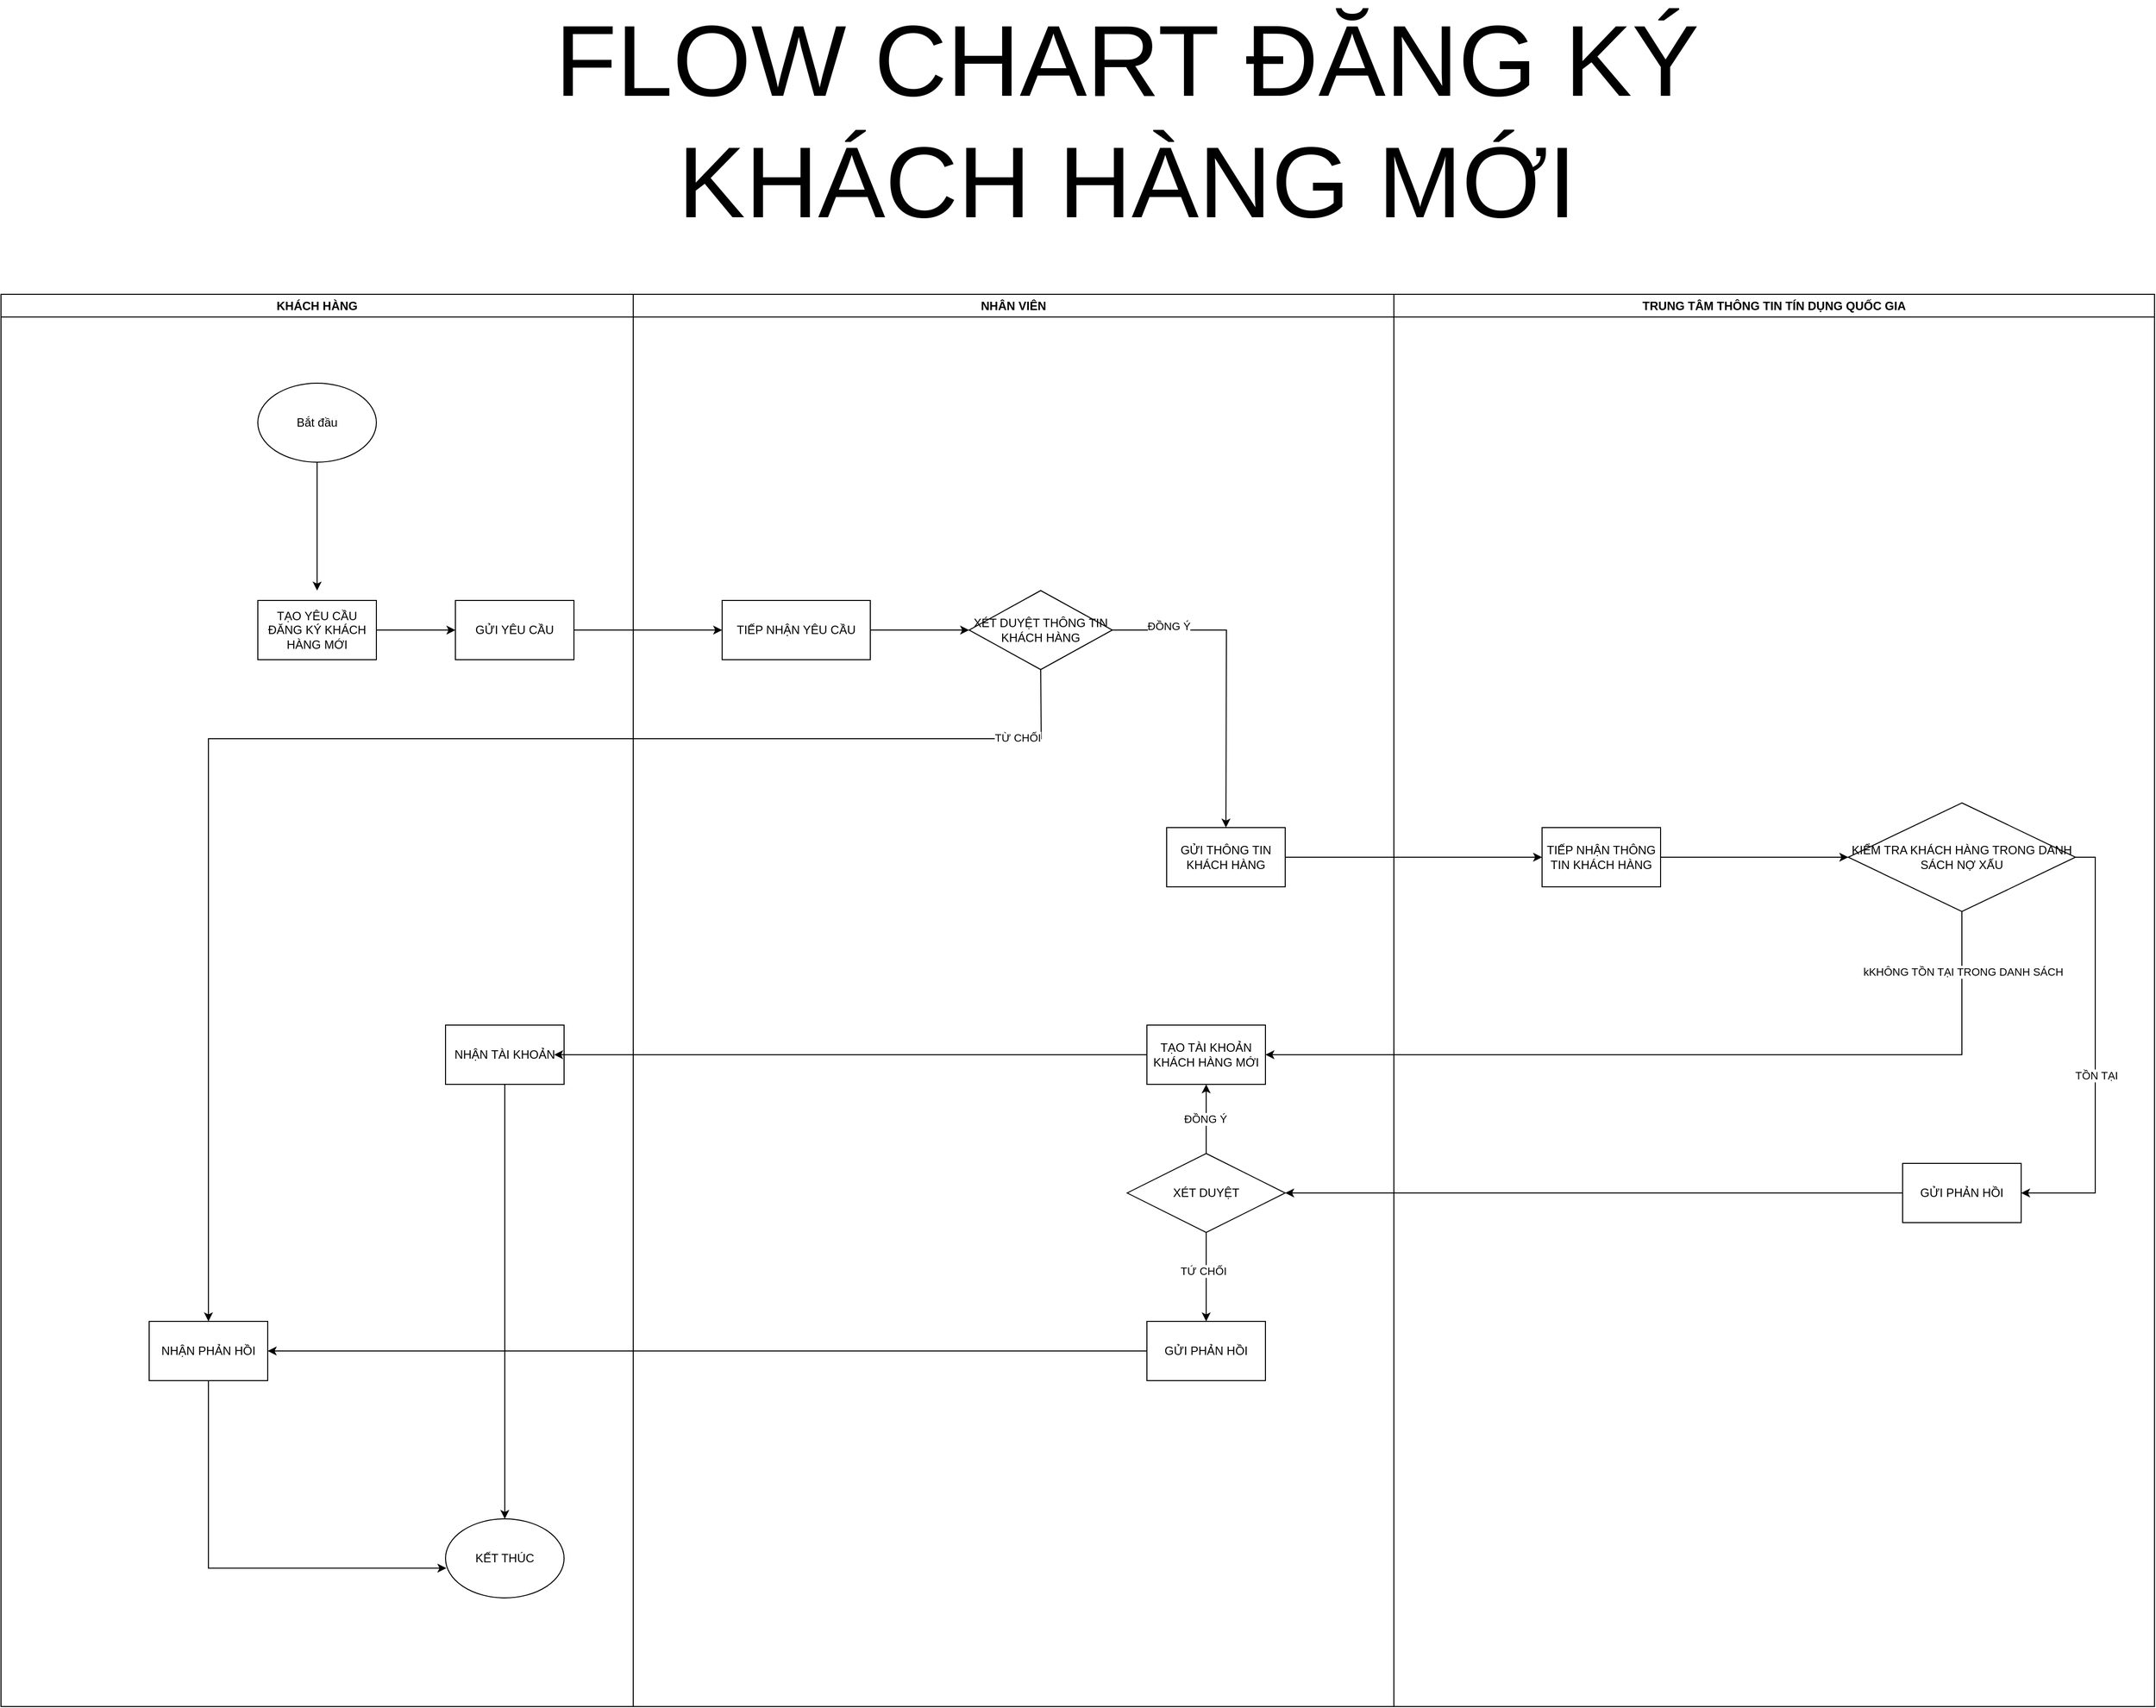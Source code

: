 <mxfile version="22.0.2" type="device">
  <diagram id="C5RBs43oDa-KdzZeNtuy" name="Page-1">
    <mxGraphModel dx="1750" dy="1113" grid="1" gridSize="10" guides="1" tooltips="1" connect="1" arrows="1" fold="1" page="1" pageScale="1" pageWidth="827" pageHeight="1169" math="0" shadow="0">
      <root>
        <mxCell id="WIyWlLk6GJQsqaUBKTNV-0" />
        <mxCell id="WIyWlLk6GJQsqaUBKTNV-1" parent="WIyWlLk6GJQsqaUBKTNV-0" />
        <mxCell id="-sonGRBmBIaMiHSEbso8-0" value="KHÁCH HÀNG" style="swimlane;whiteSpace=wrap;html=1;" vertex="1" parent="WIyWlLk6GJQsqaUBKTNV-1">
          <mxGeometry x="740" y="310" width="640" height="1430" as="geometry">
            <mxRectangle x="740" y="310" width="120" height="30" as="alternateBounds" />
          </mxGeometry>
        </mxCell>
        <mxCell id="-sonGRBmBIaMiHSEbso8-1" value="Bắt đầu" style="ellipse;whiteSpace=wrap;html=1;" vertex="1" parent="-sonGRBmBIaMiHSEbso8-0">
          <mxGeometry x="260" y="90" width="120" height="80" as="geometry" />
        </mxCell>
        <mxCell id="-sonGRBmBIaMiHSEbso8-2" value="" style="endArrow=classic;html=1;rounded=0;exitX=0.5;exitY=1;exitDx=0;exitDy=0;" edge="1" parent="-sonGRBmBIaMiHSEbso8-0" source="-sonGRBmBIaMiHSEbso8-1">
          <mxGeometry width="50" height="50" relative="1" as="geometry">
            <mxPoint x="340" y="360" as="sourcePoint" />
            <mxPoint x="320" y="300" as="targetPoint" />
          </mxGeometry>
        </mxCell>
        <mxCell id="-sonGRBmBIaMiHSEbso8-3" value="TẠO YÊU CẦU ĐĂNG KÝ KHÁCH HÀNG MỚI" style="rounded=0;whiteSpace=wrap;html=1;" vertex="1" parent="-sonGRBmBIaMiHSEbso8-0">
          <mxGeometry x="260" y="310" width="120" height="60" as="geometry" />
        </mxCell>
        <mxCell id="-sonGRBmBIaMiHSEbso8-83" style="edgeStyle=orthogonalEdgeStyle;rounded=0;orthogonalLoop=1;jettySize=auto;html=1;exitX=0.5;exitY=1;exitDx=0;exitDy=0;entryX=0.5;entryY=0;entryDx=0;entryDy=0;" edge="1" parent="-sonGRBmBIaMiHSEbso8-0" source="-sonGRBmBIaMiHSEbso8-50" target="-sonGRBmBIaMiHSEbso8-80">
          <mxGeometry relative="1" as="geometry" />
        </mxCell>
        <mxCell id="-sonGRBmBIaMiHSEbso8-50" value="NHẬN TÀI KHOẢN" style="rounded=0;whiteSpace=wrap;html=1;" vertex="1" parent="-sonGRBmBIaMiHSEbso8-0">
          <mxGeometry x="450" y="740" width="120" height="60" as="geometry" />
        </mxCell>
        <mxCell id="-sonGRBmBIaMiHSEbso8-81" style="edgeStyle=orthogonalEdgeStyle;rounded=0;orthogonalLoop=1;jettySize=auto;html=1;exitX=0.5;exitY=1;exitDx=0;exitDy=0;entryX=0.007;entryY=0.624;entryDx=0;entryDy=0;entryPerimeter=0;" edge="1" parent="-sonGRBmBIaMiHSEbso8-0" source="-sonGRBmBIaMiHSEbso8-77" target="-sonGRBmBIaMiHSEbso8-80">
          <mxGeometry relative="1" as="geometry" />
        </mxCell>
        <mxCell id="-sonGRBmBIaMiHSEbso8-77" value="NHẬN PHẢN HỒI" style="rounded=0;whiteSpace=wrap;html=1;" vertex="1" parent="-sonGRBmBIaMiHSEbso8-0">
          <mxGeometry x="150" y="1040" width="120" height="60" as="geometry" />
        </mxCell>
        <mxCell id="-sonGRBmBIaMiHSEbso8-80" value="KẾT THÚC" style="ellipse;whiteSpace=wrap;html=1;" vertex="1" parent="-sonGRBmBIaMiHSEbso8-0">
          <mxGeometry x="450" y="1240" width="120" height="80" as="geometry" />
        </mxCell>
        <mxCell id="-sonGRBmBIaMiHSEbso8-6" value="NHÂN VIÊN" style="swimlane;whiteSpace=wrap;html=1;" vertex="1" parent="WIyWlLk6GJQsqaUBKTNV-1">
          <mxGeometry x="1380" y="310" width="770" height="1430" as="geometry">
            <mxRectangle x="740" y="310" width="120" height="30" as="alternateBounds" />
          </mxGeometry>
        </mxCell>
        <mxCell id="-sonGRBmBIaMiHSEbso8-7" style="edgeStyle=orthogonalEdgeStyle;rounded=0;orthogonalLoop=1;jettySize=auto;html=1;exitX=1;exitY=0.5;exitDx=0;exitDy=0;" edge="1" parent="-sonGRBmBIaMiHSEbso8-6" source="-sonGRBmBIaMiHSEbso8-9">
          <mxGeometry relative="1" as="geometry">
            <mxPoint x="600" y="540" as="targetPoint" />
          </mxGeometry>
        </mxCell>
        <mxCell id="-sonGRBmBIaMiHSEbso8-8" value="ĐỒNG Ý" style="edgeLabel;html=1;align=center;verticalAlign=middle;resizable=0;points=[];" vertex="1" connectable="0" parent="-sonGRBmBIaMiHSEbso8-7">
          <mxGeometry x="-0.634" y="4" relative="1" as="geometry">
            <mxPoint x="-1" as="offset" />
          </mxGeometry>
        </mxCell>
        <mxCell id="-sonGRBmBIaMiHSEbso8-9" value="XÉT DUYỆT THÔNG TIN KHÁCH HÀNG" style="rhombus;whiteSpace=wrap;html=1;" vertex="1" parent="-sonGRBmBIaMiHSEbso8-6">
          <mxGeometry x="340" y="300" width="145" height="80" as="geometry" />
        </mxCell>
        <mxCell id="-sonGRBmBIaMiHSEbso8-10" style="edgeStyle=orthogonalEdgeStyle;rounded=0;orthogonalLoop=1;jettySize=auto;html=1;exitX=1;exitY=0.5;exitDx=0;exitDy=0;" edge="1" parent="-sonGRBmBIaMiHSEbso8-6" source="-sonGRBmBIaMiHSEbso8-11" target="-sonGRBmBIaMiHSEbso8-9">
          <mxGeometry relative="1" as="geometry" />
        </mxCell>
        <mxCell id="-sonGRBmBIaMiHSEbso8-11" value="TIẾP NHẬN YÊU CẦU" style="rounded=0;whiteSpace=wrap;html=1;" vertex="1" parent="-sonGRBmBIaMiHSEbso8-6">
          <mxGeometry x="90" y="310" width="150" height="60" as="geometry" />
        </mxCell>
        <mxCell id="-sonGRBmBIaMiHSEbso8-48" value="TẠO TÀI KHOẢN KHÁCH HÀNG MỚI" style="rounded=0;whiteSpace=wrap;html=1;" vertex="1" parent="-sonGRBmBIaMiHSEbso8-6">
          <mxGeometry x="520" y="740" width="120" height="60" as="geometry" />
        </mxCell>
        <mxCell id="-sonGRBmBIaMiHSEbso8-49" value="" style="endArrow=classic;html=1;rounded=0;exitX=0;exitY=0.5;exitDx=0;exitDy=0;" edge="1" parent="-sonGRBmBIaMiHSEbso8-6" source="-sonGRBmBIaMiHSEbso8-48">
          <mxGeometry width="50" height="50" relative="1" as="geometry">
            <mxPoint x="390" y="820" as="sourcePoint" />
            <mxPoint x="-80" y="770" as="targetPoint" />
          </mxGeometry>
        </mxCell>
        <mxCell id="-sonGRBmBIaMiHSEbso8-60" value="GỬI THÔNG TIN KHÁCH HÀNG" style="rounded=0;whiteSpace=wrap;html=1;" vertex="1" parent="-sonGRBmBIaMiHSEbso8-6">
          <mxGeometry x="540" y="540" width="120" height="60" as="geometry" />
        </mxCell>
        <mxCell id="-sonGRBmBIaMiHSEbso8-73" style="edgeStyle=orthogonalEdgeStyle;rounded=0;orthogonalLoop=1;jettySize=auto;html=1;exitX=0.5;exitY=0;exitDx=0;exitDy=0;entryX=0.5;entryY=1;entryDx=0;entryDy=0;" edge="1" parent="-sonGRBmBIaMiHSEbso8-6" source="-sonGRBmBIaMiHSEbso8-71" target="-sonGRBmBIaMiHSEbso8-48">
          <mxGeometry relative="1" as="geometry" />
        </mxCell>
        <mxCell id="-sonGRBmBIaMiHSEbso8-74" value="ĐỒNG Ý" style="edgeLabel;html=1;align=center;verticalAlign=middle;resizable=0;points=[];" vertex="1" connectable="0" parent="-sonGRBmBIaMiHSEbso8-73">
          <mxGeometry x="0.012" y="1" relative="1" as="geometry">
            <mxPoint as="offset" />
          </mxGeometry>
        </mxCell>
        <mxCell id="-sonGRBmBIaMiHSEbso8-76" style="edgeStyle=orthogonalEdgeStyle;rounded=0;orthogonalLoop=1;jettySize=auto;html=1;exitX=0.5;exitY=1;exitDx=0;exitDy=0;entryX=0.5;entryY=0;entryDx=0;entryDy=0;" edge="1" parent="-sonGRBmBIaMiHSEbso8-6" source="-sonGRBmBIaMiHSEbso8-71" target="-sonGRBmBIaMiHSEbso8-75">
          <mxGeometry relative="1" as="geometry" />
        </mxCell>
        <mxCell id="-sonGRBmBIaMiHSEbso8-82" value="TỨ CHỐI" style="edgeLabel;html=1;align=center;verticalAlign=middle;resizable=0;points=[];" vertex="1" connectable="0" parent="-sonGRBmBIaMiHSEbso8-76">
          <mxGeometry x="-0.141" y="-3" relative="1" as="geometry">
            <mxPoint as="offset" />
          </mxGeometry>
        </mxCell>
        <mxCell id="-sonGRBmBIaMiHSEbso8-71" value="XÉT DUYỆT" style="rhombus;whiteSpace=wrap;html=1;" vertex="1" parent="-sonGRBmBIaMiHSEbso8-6">
          <mxGeometry x="500" y="870" width="160" height="80" as="geometry" />
        </mxCell>
        <mxCell id="-sonGRBmBIaMiHSEbso8-75" value="GỬI PHẢN HỒI" style="rounded=0;whiteSpace=wrap;html=1;" vertex="1" parent="-sonGRBmBIaMiHSEbso8-6">
          <mxGeometry x="520" y="1040" width="120" height="60" as="geometry" />
        </mxCell>
        <mxCell id="-sonGRBmBIaMiHSEbso8-22" value="" style="edgeStyle=orthogonalEdgeStyle;rounded=0;orthogonalLoop=1;jettySize=auto;html=1;exitX=1;exitY=0.5;exitDx=0;exitDy=0;entryX=0;entryY=0.5;entryDx=0;entryDy=0;" edge="1" parent="WIyWlLk6GJQsqaUBKTNV-1" source="-sonGRBmBIaMiHSEbso8-3" target="-sonGRBmBIaMiHSEbso8-24">
          <mxGeometry relative="1" as="geometry">
            <mxPoint x="1120" y="650" as="sourcePoint" />
            <mxPoint x="1570" y="650" as="targetPoint" />
          </mxGeometry>
        </mxCell>
        <mxCell id="-sonGRBmBIaMiHSEbso8-23" style="edgeStyle=orthogonalEdgeStyle;rounded=0;orthogonalLoop=1;jettySize=auto;html=1;exitX=1;exitY=0.5;exitDx=0;exitDy=0;" edge="1" parent="WIyWlLk6GJQsqaUBKTNV-1" source="-sonGRBmBIaMiHSEbso8-24" target="-sonGRBmBIaMiHSEbso8-11">
          <mxGeometry relative="1" as="geometry" />
        </mxCell>
        <mxCell id="-sonGRBmBIaMiHSEbso8-24" value="GỬI YÊU CẦU" style="rounded=0;whiteSpace=wrap;html=1;" vertex="1" parent="WIyWlLk6GJQsqaUBKTNV-1">
          <mxGeometry x="1200" y="620" width="120" height="60" as="geometry" />
        </mxCell>
        <mxCell id="-sonGRBmBIaMiHSEbso8-25" value="" style="endArrow=classic;html=1;rounded=0;exitX=0.5;exitY=1;exitDx=0;exitDy=0;entryX=0.5;entryY=0;entryDx=0;entryDy=0;" edge="1" parent="WIyWlLk6GJQsqaUBKTNV-1" source="-sonGRBmBIaMiHSEbso8-9" target="-sonGRBmBIaMiHSEbso8-77">
          <mxGeometry width="50" height="50" relative="1" as="geometry">
            <mxPoint x="1660" y="820" as="sourcePoint" />
            <mxPoint x="1710" y="770" as="targetPoint" />
            <Array as="points">
              <mxPoint x="1793" y="760" />
              <mxPoint x="950" y="760" />
              <mxPoint x="950" y="1140" />
            </Array>
          </mxGeometry>
        </mxCell>
        <mxCell id="-sonGRBmBIaMiHSEbso8-26" value="TỪ CHỐI" style="edgeLabel;html=1;align=center;verticalAlign=middle;resizable=0;points=[];" vertex="1" connectable="0" parent="-sonGRBmBIaMiHSEbso8-25">
          <mxGeometry x="-0.875" y="-1" relative="1" as="geometry">
            <mxPoint as="offset" />
          </mxGeometry>
        </mxCell>
        <mxCell id="-sonGRBmBIaMiHSEbso8-47" value="FLOW CHART ĐĂNG KÝ KHÁCH HÀNG MỚI" style="text;html=1;strokeColor=none;fillColor=none;align=center;verticalAlign=middle;whiteSpace=wrap;rounded=0;fontSize=102;" vertex="1" parent="WIyWlLk6GJQsqaUBKTNV-1">
          <mxGeometry x="1210" y="120" width="1340" height="30" as="geometry" />
        </mxCell>
        <mxCell id="-sonGRBmBIaMiHSEbso8-51" value="TRUNG TÂM THÔNG TIN TÍN DỤNG QUỐC GIA" style="swimlane;whiteSpace=wrap;html=1;" vertex="1" parent="WIyWlLk6GJQsqaUBKTNV-1">
          <mxGeometry x="2150" y="310" width="770" height="1430" as="geometry">
            <mxRectangle x="740" y="310" width="120" height="30" as="alternateBounds" />
          </mxGeometry>
        </mxCell>
        <mxCell id="-sonGRBmBIaMiHSEbso8-65" style="edgeStyle=orthogonalEdgeStyle;rounded=0;orthogonalLoop=1;jettySize=auto;html=1;exitX=1;exitY=0.5;exitDx=0;exitDy=0;entryX=0;entryY=0.5;entryDx=0;entryDy=0;" edge="1" parent="-sonGRBmBIaMiHSEbso8-51" source="-sonGRBmBIaMiHSEbso8-61" target="-sonGRBmBIaMiHSEbso8-64">
          <mxGeometry relative="1" as="geometry" />
        </mxCell>
        <mxCell id="-sonGRBmBIaMiHSEbso8-61" value="TIẾP NHẬN THÔNG TIN KHÁCH HÀNG" style="rounded=0;whiteSpace=wrap;html=1;" vertex="1" parent="-sonGRBmBIaMiHSEbso8-51">
          <mxGeometry x="150" y="540" width="120" height="60" as="geometry" />
        </mxCell>
        <mxCell id="-sonGRBmBIaMiHSEbso8-69" style="edgeStyle=orthogonalEdgeStyle;rounded=0;orthogonalLoop=1;jettySize=auto;html=1;exitX=1;exitY=0.5;exitDx=0;exitDy=0;entryX=1;entryY=0.5;entryDx=0;entryDy=0;" edge="1" parent="-sonGRBmBIaMiHSEbso8-51" source="-sonGRBmBIaMiHSEbso8-64" target="-sonGRBmBIaMiHSEbso8-68">
          <mxGeometry relative="1" as="geometry" />
        </mxCell>
        <mxCell id="-sonGRBmBIaMiHSEbso8-70" value="TỒN TẠI" style="edgeLabel;html=1;align=center;verticalAlign=middle;resizable=0;points=[];" vertex="1" connectable="0" parent="-sonGRBmBIaMiHSEbso8-69">
          <mxGeometry x="0.105" y="1" relative="1" as="geometry">
            <mxPoint as="offset" />
          </mxGeometry>
        </mxCell>
        <mxCell id="-sonGRBmBIaMiHSEbso8-64" value="KIỂM TRA KHÁCH HÀNG TRONG DANH SÁCH NỢ XẤU" style="rhombus;whiteSpace=wrap;html=1;" vertex="1" parent="-sonGRBmBIaMiHSEbso8-51">
          <mxGeometry x="460" y="515" width="230" height="110" as="geometry" />
        </mxCell>
        <mxCell id="-sonGRBmBIaMiHSEbso8-68" value="GỬI PHẢN HỒI" style="rounded=0;whiteSpace=wrap;html=1;" vertex="1" parent="-sonGRBmBIaMiHSEbso8-51">
          <mxGeometry x="515" y="880" width="120" height="60" as="geometry" />
        </mxCell>
        <mxCell id="-sonGRBmBIaMiHSEbso8-62" style="edgeStyle=orthogonalEdgeStyle;rounded=0;orthogonalLoop=1;jettySize=auto;html=1;exitX=1;exitY=0.5;exitDx=0;exitDy=0;entryX=0;entryY=0.5;entryDx=0;entryDy=0;" edge="1" parent="WIyWlLk6GJQsqaUBKTNV-1" source="-sonGRBmBIaMiHSEbso8-60" target="-sonGRBmBIaMiHSEbso8-61">
          <mxGeometry relative="1" as="geometry" />
        </mxCell>
        <mxCell id="-sonGRBmBIaMiHSEbso8-66" style="edgeStyle=orthogonalEdgeStyle;rounded=0;orthogonalLoop=1;jettySize=auto;html=1;exitX=0.5;exitY=1;exitDx=0;exitDy=0;entryX=1;entryY=0.5;entryDx=0;entryDy=0;" edge="1" parent="WIyWlLk6GJQsqaUBKTNV-1" source="-sonGRBmBIaMiHSEbso8-64" target="-sonGRBmBIaMiHSEbso8-48">
          <mxGeometry relative="1" as="geometry" />
        </mxCell>
        <mxCell id="-sonGRBmBIaMiHSEbso8-67" value="kKHÔNG TỒN TẠI TRONG DANH SÁCH" style="edgeLabel;html=1;align=center;verticalAlign=middle;resizable=0;points=[];" vertex="1" connectable="0" parent="-sonGRBmBIaMiHSEbso8-66">
          <mxGeometry x="-0.857" y="1" relative="1" as="geometry">
            <mxPoint as="offset" />
          </mxGeometry>
        </mxCell>
        <mxCell id="-sonGRBmBIaMiHSEbso8-72" style="edgeStyle=orthogonalEdgeStyle;rounded=0;orthogonalLoop=1;jettySize=auto;html=1;exitX=0;exitY=0.5;exitDx=0;exitDy=0;entryX=1;entryY=0.5;entryDx=0;entryDy=0;" edge="1" parent="WIyWlLk6GJQsqaUBKTNV-1" source="-sonGRBmBIaMiHSEbso8-68" target="-sonGRBmBIaMiHSEbso8-71">
          <mxGeometry relative="1" as="geometry" />
        </mxCell>
        <mxCell id="-sonGRBmBIaMiHSEbso8-78" style="edgeStyle=orthogonalEdgeStyle;rounded=0;orthogonalLoop=1;jettySize=auto;html=1;exitX=0;exitY=0.5;exitDx=0;exitDy=0;" edge="1" parent="WIyWlLk6GJQsqaUBKTNV-1" source="-sonGRBmBIaMiHSEbso8-75" target="-sonGRBmBIaMiHSEbso8-77">
          <mxGeometry relative="1" as="geometry" />
        </mxCell>
      </root>
    </mxGraphModel>
  </diagram>
</mxfile>
